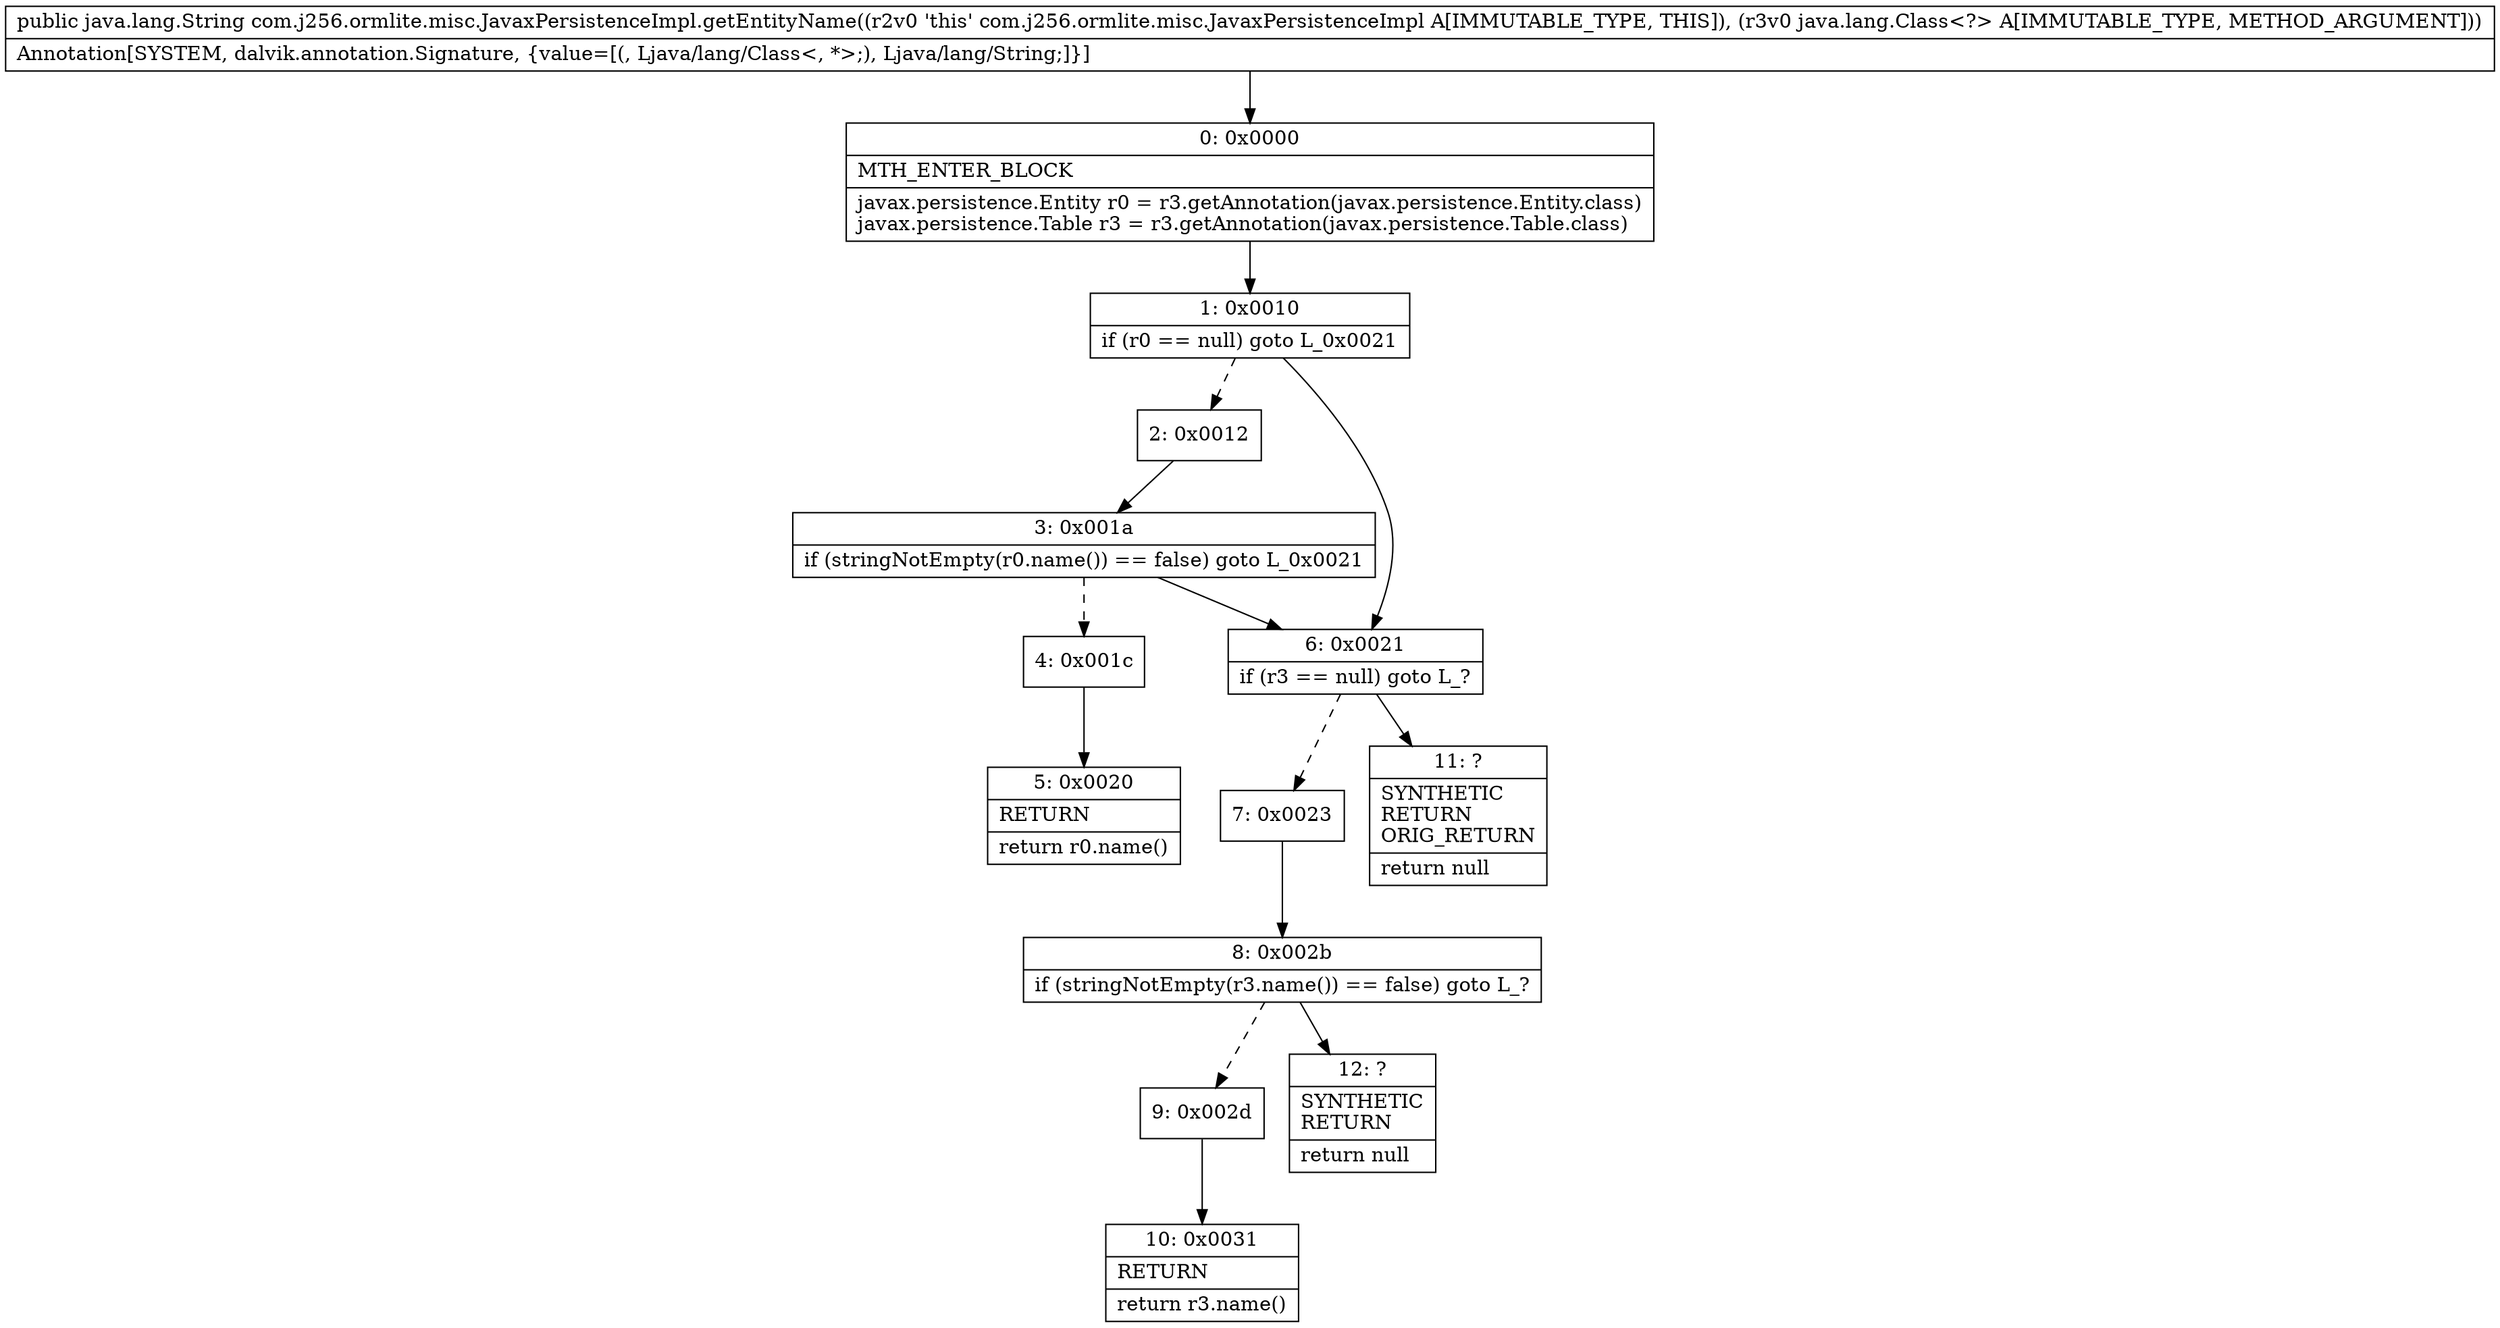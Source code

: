 digraph "CFG forcom.j256.ormlite.misc.JavaxPersistenceImpl.getEntityName(Ljava\/lang\/Class;)Ljava\/lang\/String;" {
Node_0 [shape=record,label="{0\:\ 0x0000|MTH_ENTER_BLOCK\l|javax.persistence.Entity r0 = r3.getAnnotation(javax.persistence.Entity.class)\ljavax.persistence.Table r3 = r3.getAnnotation(javax.persistence.Table.class)\l}"];
Node_1 [shape=record,label="{1\:\ 0x0010|if (r0 == null) goto L_0x0021\l}"];
Node_2 [shape=record,label="{2\:\ 0x0012}"];
Node_3 [shape=record,label="{3\:\ 0x001a|if (stringNotEmpty(r0.name()) == false) goto L_0x0021\l}"];
Node_4 [shape=record,label="{4\:\ 0x001c}"];
Node_5 [shape=record,label="{5\:\ 0x0020|RETURN\l|return r0.name()\l}"];
Node_6 [shape=record,label="{6\:\ 0x0021|if (r3 == null) goto L_?\l}"];
Node_7 [shape=record,label="{7\:\ 0x0023}"];
Node_8 [shape=record,label="{8\:\ 0x002b|if (stringNotEmpty(r3.name()) == false) goto L_?\l}"];
Node_9 [shape=record,label="{9\:\ 0x002d}"];
Node_10 [shape=record,label="{10\:\ 0x0031|RETURN\l|return r3.name()\l}"];
Node_11 [shape=record,label="{11\:\ ?|SYNTHETIC\lRETURN\lORIG_RETURN\l|return null\l}"];
Node_12 [shape=record,label="{12\:\ ?|SYNTHETIC\lRETURN\l|return null\l}"];
MethodNode[shape=record,label="{public java.lang.String com.j256.ormlite.misc.JavaxPersistenceImpl.getEntityName((r2v0 'this' com.j256.ormlite.misc.JavaxPersistenceImpl A[IMMUTABLE_TYPE, THIS]), (r3v0 java.lang.Class\<?\> A[IMMUTABLE_TYPE, METHOD_ARGUMENT]))  | Annotation[SYSTEM, dalvik.annotation.Signature, \{value=[(, Ljava\/lang\/Class\<, *\>;), Ljava\/lang\/String;]\}]\l}"];
MethodNode -> Node_0;
Node_0 -> Node_1;
Node_1 -> Node_2[style=dashed];
Node_1 -> Node_6;
Node_2 -> Node_3;
Node_3 -> Node_4[style=dashed];
Node_3 -> Node_6;
Node_4 -> Node_5;
Node_6 -> Node_7[style=dashed];
Node_6 -> Node_11;
Node_7 -> Node_8;
Node_8 -> Node_9[style=dashed];
Node_8 -> Node_12;
Node_9 -> Node_10;
}

